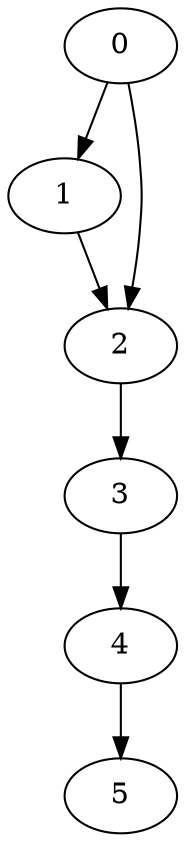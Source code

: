 digraph G {
    n0 [label="0"]
    n1 [label="1"]
    n2 [label="2"]
    n3 [label="3"]
    n4 [label="4"]
    n5 [label="5"]

    n0 -> n1
    n1 -> n2
    n2 -> n3
    n3 -> n4
    n4 -> n5

    #transitive
    n0 -> n2
}
